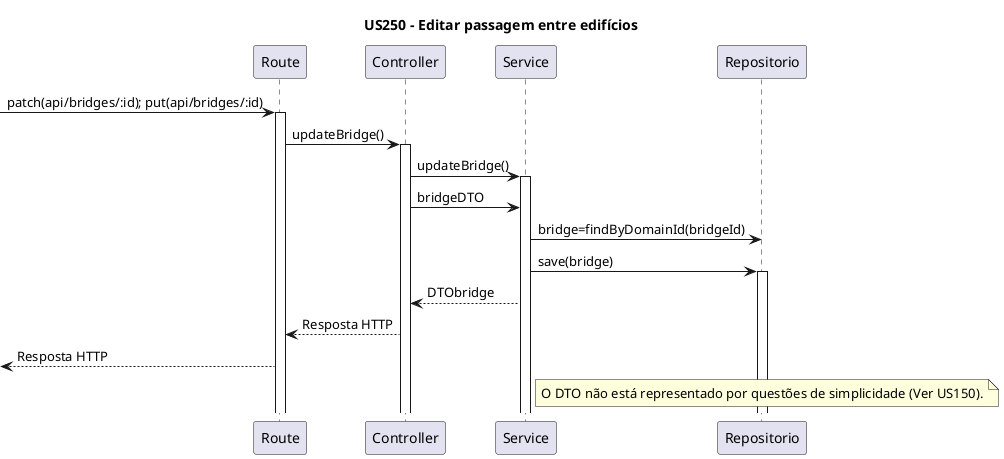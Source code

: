 @startuml
title US250 - Editar passagem entre edifícios

participant "Route" as Route
participant "Controller" as Controller
participant "Service" as Service
participant "Repositorio" as Repositorio

 -> Route : patch(api/bridges/:id); put(api/bridges/:id)
activate Route
Route -> Controller : updateBridge()
activate Controller
Controller -> Service : updateBridge()
activate Service
Controller -> Service : bridgeDTO
Service -> Repositorio : bridge=findByDomainId(bridgeId)
Service -> Repositorio : save(bridge)
activate Repositorio
Service --> Controller : DTObridge
Controller--> Route : Resposta HTTP
<-- Route : Resposta HTTP

note right of Service
O DTO não está representado por questões de simplicidade (Ver US150).
end note
@enduml
